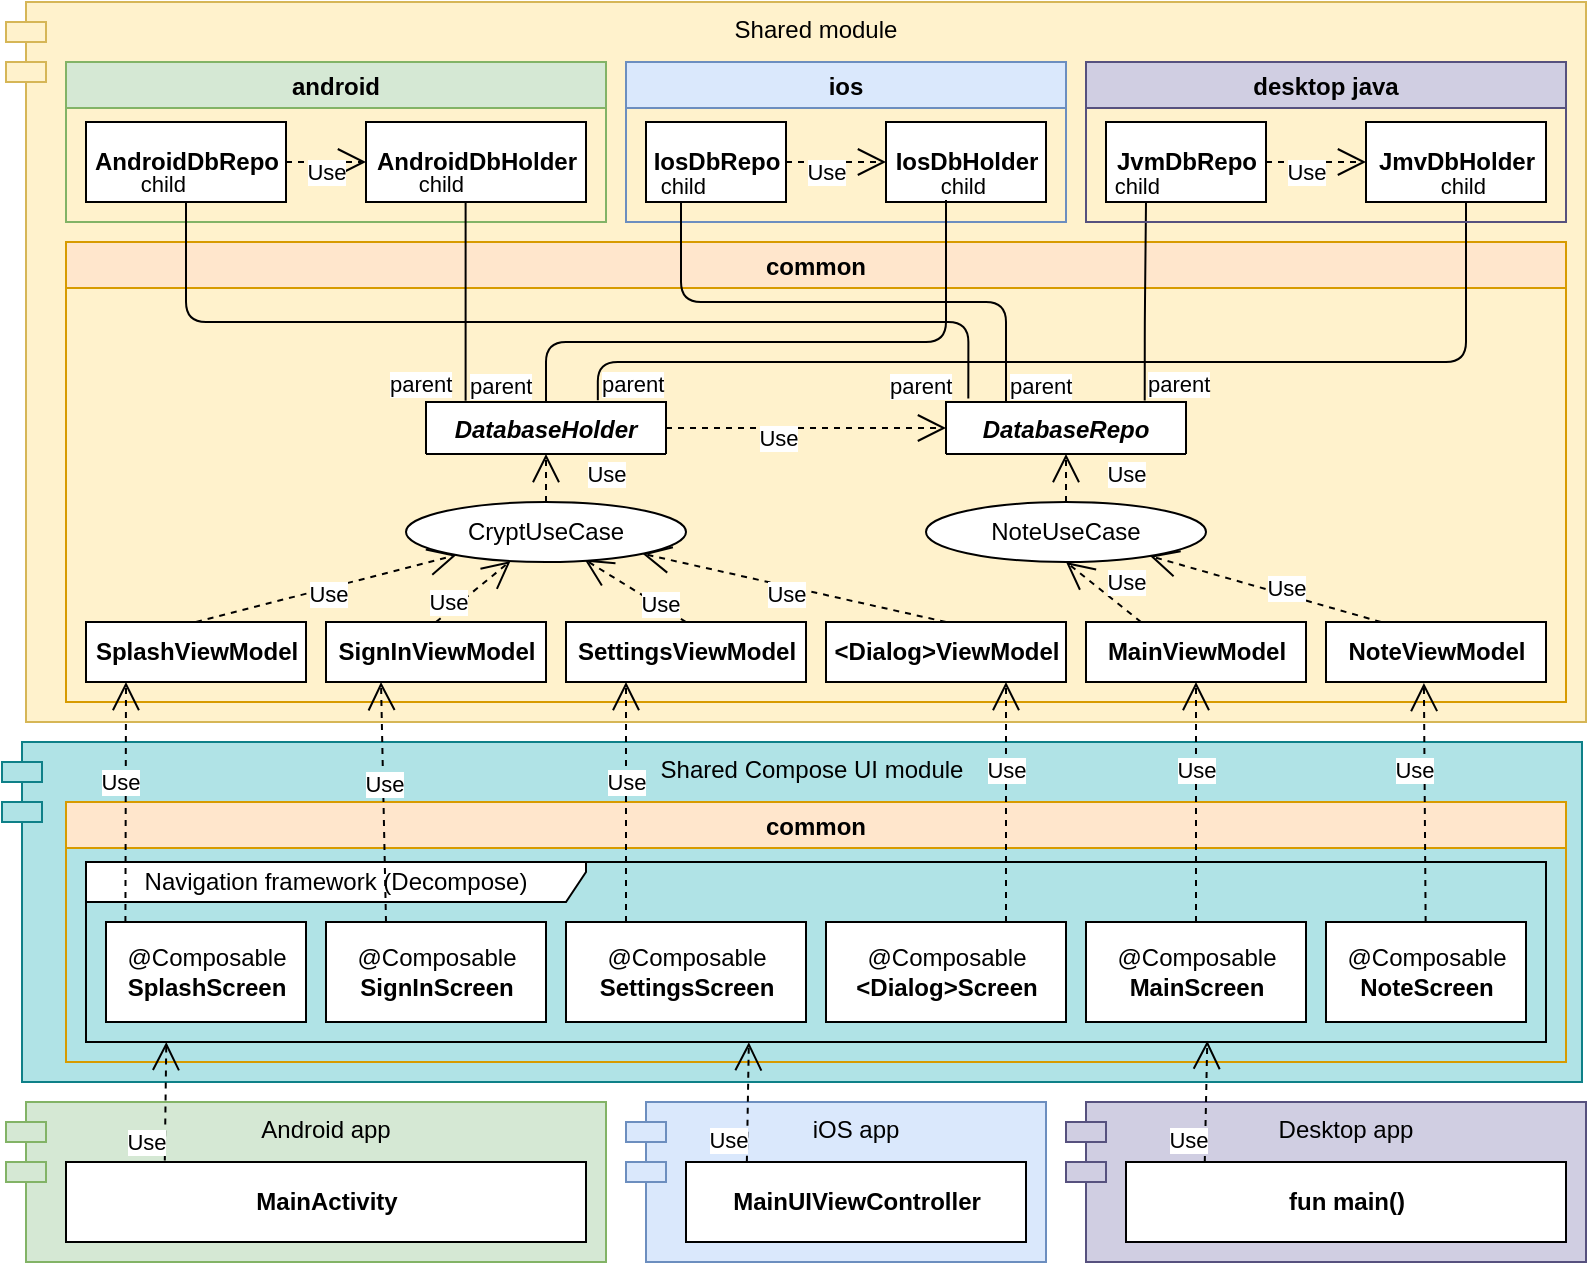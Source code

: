 <mxfile version="20.6.2" type="device"><diagram id="7_m-QgdKIpnmGYBrwB6b" name="Страница 2"><mxGraphModel dx="1073" dy="787" grid="1" gridSize="10" guides="1" tooltips="1" connect="1" arrows="1" fold="1" page="1" pageScale="1" pageWidth="827" pageHeight="1169" math="0" shadow="0"><root><mxCell id="ruG1A3cvqddyioANiLaJ-0"/><mxCell id="ruG1A3cvqddyioANiLaJ-1" value="modules" style="locked=1;" parent="ruG1A3cvqddyioANiLaJ-0"/><mxCell id="ruG1A3cvqddyioANiLaJ-2" value="Shared module" style="shape=module;align=left;spacingLeft=20;align=center;verticalAlign=top;fillColor=#fff2cc;strokeColor=#d6b656;" parent="ruG1A3cvqddyioANiLaJ-1" vertex="1"><mxGeometry x="20" y="30" width="790" height="360" as="geometry"/></mxCell><mxCell id="ruG1A3cvqddyioANiLaJ-3" value="Android app" style="shape=module;align=left;spacingLeft=20;align=center;verticalAlign=top;fillColor=#d5e8d4;strokeColor=#82b366;" parent="ruG1A3cvqddyioANiLaJ-1" vertex="1"><mxGeometry x="20" y="580" width="300" height="80" as="geometry"/></mxCell><mxCell id="ruG1A3cvqddyioANiLaJ-4" value="iOS app" style="shape=module;align=left;spacingLeft=20;align=center;verticalAlign=top;fillColor=#dae8fc;strokeColor=#6c8ebf;" parent="ruG1A3cvqddyioANiLaJ-1" vertex="1"><mxGeometry x="330" y="580" width="210" height="80" as="geometry"/></mxCell><mxCell id="3NPEx8QrJPj8t8m_CRFo-8" value="Shared Compose UI module" style="shape=module;align=left;spacingLeft=20;align=center;verticalAlign=top;fillColor=#b0e3e6;strokeColor=#0e8088;" parent="ruG1A3cvqddyioANiLaJ-1" vertex="1"><mxGeometry x="18" y="400" width="790" height="170" as="geometry"/></mxCell><mxCell id="3NPEx8QrJPj8t8m_CRFo-30" value="Desktop app" style="shape=module;align=left;spacingLeft=20;align=center;verticalAlign=top;fillColor=#d0cee2;strokeColor=#56517e;" parent="ruG1A3cvqddyioANiLaJ-1" vertex="1"><mxGeometry x="550" y="580" width="260" height="80" as="geometry"/></mxCell><mxCell id="ruG1A3cvqddyioANiLaJ-19" value="sourceSets" style="locked=1;" parent="ruG1A3cvqddyioANiLaJ-0"/><mxCell id="ruG1A3cvqddyioANiLaJ-20" value="common" style="swimlane;fillColor=#ffe6cc;strokeColor=#d79b00;" parent="ruG1A3cvqddyioANiLaJ-19" vertex="1"><mxGeometry x="50" y="150" width="750" height="230" as="geometry"/></mxCell><mxCell id="3NPEx8QrJPj8t8m_CRFo-13" value="" style="endArrow=none;html=1;edgeStyle=orthogonalEdgeStyle;exitX=0.716;exitY=-0.036;exitDx=0;exitDy=0;exitPerimeter=0;" parent="ruG1A3cvqddyioANiLaJ-20" source="qVzjeRIyRsdHClNP6558-0" edge="1"><mxGeometry relative="1" as="geometry"><mxPoint x="520.0" y="20" as="sourcePoint"/><mxPoint x="700" y="-20" as="targetPoint"/><Array as="points"><mxPoint x="266" y="60"/><mxPoint x="700" y="60"/></Array></mxGeometry></mxCell><mxCell id="3NPEx8QrJPj8t8m_CRFo-14" value="parent" style="edgeLabel;resizable=0;html=1;align=left;verticalAlign=bottom;" parent="3NPEx8QrJPj8t8m_CRFo-13" connectable="0" vertex="1"><mxGeometry x="-1" relative="1" as="geometry"/></mxCell><mxCell id="3NPEx8QrJPj8t8m_CRFo-15" value="child" style="edgeLabel;resizable=0;html=1;align=right;verticalAlign=bottom;" parent="3NPEx8QrJPj8t8m_CRFo-13" connectable="0" vertex="1"><mxGeometry x="1" relative="1" as="geometry"><mxPoint y="1" as="offset"/></mxGeometry></mxCell><mxCell id="3NPEx8QrJPj8t8m_CRFo-16" value="" style="endArrow=none;html=1;edgeStyle=orthogonalEdgeStyle;entryX=0.25;entryY=1;entryDx=0;entryDy=0;exitX=0.828;exitY=-0.027;exitDx=0;exitDy=0;exitPerimeter=0;" parent="ruG1A3cvqddyioANiLaJ-20" source="n4Dbmzj75wJ712Qw9POo-0" target="3NPEx8QrJPj8t8m_CRFo-10" edge="1"><mxGeometry relative="1" as="geometry"><mxPoint x="290.004" y="100" as="sourcePoint"/><mxPoint x="370.004" y="-20" as="targetPoint"/><Array as="points"><mxPoint x="539" y="40"/><mxPoint x="540" y="40"/></Array></mxGeometry></mxCell><mxCell id="3NPEx8QrJPj8t8m_CRFo-17" value="parent" style="edgeLabel;resizable=0;html=1;align=left;verticalAlign=bottom;" parent="3NPEx8QrJPj8t8m_CRFo-16" connectable="0" vertex="1"><mxGeometry x="-1" relative="1" as="geometry"/></mxCell><mxCell id="cFyYr_J4o9AGeiAltCq_-0" value="parent" style="edgeLabel;resizable=0;html=1;align=left;verticalAlign=bottom;" connectable="0" vertex="1" parent="3NPEx8QrJPj8t8m_CRFo-16"><mxGeometry x="-1" relative="1" as="geometry"><mxPoint x="-129" y="1" as="offset"/></mxGeometry></mxCell><mxCell id="cFyYr_J4o9AGeiAltCq_-1" value="parent" style="edgeLabel;resizable=0;html=1;align=left;verticalAlign=bottom;" connectable="0" vertex="1" parent="3NPEx8QrJPj8t8m_CRFo-16"><mxGeometry x="-1" relative="1" as="geometry"><mxPoint x="-69" y="1" as="offset"/></mxGeometry></mxCell><mxCell id="qVzjeRIyRsdHClNP6558-59" value="NoteUseCase" style="ellipse;whiteSpace=wrap;html=1;" parent="ruG1A3cvqddyioANiLaJ-20" vertex="1"><mxGeometry x="430" y="130" width="140" height="30" as="geometry"/></mxCell><mxCell id="3NPEx8QrJPj8t8m_CRFo-11" value="&lt;b&gt;JmvDbHolder&lt;/b&gt;" style="html=1;" parent="ruG1A3cvqddyioANiLaJ-20" vertex="1"><mxGeometry x="650" y="-60" width="90" height="40" as="geometry"/></mxCell><mxCell id="ruG1A3cvqddyioANiLaJ-21" value="android" style="swimlane;fillColor=#d5e8d4;strokeColor=#82b366;" parent="ruG1A3cvqddyioANiLaJ-19" vertex="1"><mxGeometry x="50" y="60" width="270" height="80" as="geometry"/></mxCell><mxCell id="ruG1A3cvqddyioANiLaJ-22" value="ios" style="swimlane;fillColor=#dae8fc;strokeColor=#6c8ebf;" parent="ruG1A3cvqddyioANiLaJ-19" vertex="1"><mxGeometry x="330" y="60" width="220" height="80" as="geometry"/></mxCell><mxCell id="qVzjeRIyRsdHClNP6558-25" value="&lt;b&gt;IosDbRepo&lt;/b&gt;" style="html=1;" parent="ruG1A3cvqddyioANiLaJ-22" vertex="1"><mxGeometry x="10" y="30" width="70" height="40" as="geometry"/></mxCell><mxCell id="qVzjeRIyRsdHClNP6558-26" value="&lt;b&gt;IosDbHolder&lt;/b&gt;" style="html=1;" parent="ruG1A3cvqddyioANiLaJ-22" vertex="1"><mxGeometry x="130" y="30" width="80" height="40" as="geometry"/></mxCell><mxCell id="qVzjeRIyRsdHClNP6558-27" value="Use" style="endArrow=open;endSize=12;dashed=1;html=1;exitX=1;exitY=0.5;exitDx=0;exitDy=0;entryX=0;entryY=0.5;entryDx=0;entryDy=0;" parent="ruG1A3cvqddyioANiLaJ-22" source="qVzjeRIyRsdHClNP6558-25" target="qVzjeRIyRsdHClNP6558-26" edge="1"><mxGeometry x="-0.2" y="-5" width="160" relative="1" as="geometry"><mxPoint x="-50" y="270" as="sourcePoint"/><mxPoint x="110" y="270" as="targetPoint"/><mxPoint as="offset"/></mxGeometry></mxCell><mxCell id="cFyYr_J4o9AGeiAltCq_-16" value="Use" style="endArrow=open;endSize=12;dashed=1;html=1;exitX=1;exitY=0.5;exitDx=0;exitDy=0;entryX=0;entryY=0.5;entryDx=0;entryDy=0;" edge="1" parent="ruG1A3cvqddyioANiLaJ-22" source="qVzjeRIyRsdHClNP6558-0" target="n4Dbmzj75wJ712Qw9POo-0"><mxGeometry x="-0.2" y="-5" width="160" relative="1" as="geometry"><mxPoint x="420" y="105.0" as="sourcePoint"/><mxPoint x="470" y="105.0" as="targetPoint"/><mxPoint as="offset"/></mxGeometry></mxCell><mxCell id="3NPEx8QrJPj8t8m_CRFo-9" value="desktop java" style="swimlane;fillColor=#d0cee2;strokeColor=#56517e;" parent="ruG1A3cvqddyioANiLaJ-19" vertex="1"><mxGeometry x="560" y="60" width="240" height="80" as="geometry"/></mxCell><mxCell id="3NPEx8QrJPj8t8m_CRFo-10" value="&lt;b&gt;JvmDbRepo&lt;/b&gt;" style="html=1;" parent="3NPEx8QrJPj8t8m_CRFo-9" vertex="1"><mxGeometry x="10" y="30" width="80" height="40" as="geometry"/></mxCell><mxCell id="3NPEx8QrJPj8t8m_CRFo-12" value="Use" style="endArrow=open;endSize=12;dashed=1;html=1;exitX=1;exitY=0.5;exitDx=0;exitDy=0;entryX=0;entryY=0.5;entryDx=0;entryDy=0;" parent="ruG1A3cvqddyioANiLaJ-19" source="3NPEx8QrJPj8t8m_CRFo-10" target="3NPEx8QrJPj8t8m_CRFo-11" edge="1"><mxGeometry x="-0.2" y="-5" width="160" relative="1" as="geometry"><mxPoint x="510" y="310" as="sourcePoint"/><mxPoint x="670" y="310" as="targetPoint"/><mxPoint as="offset"/></mxGeometry></mxCell><mxCell id="3NPEx8QrJPj8t8m_CRFo-21" value="common" style="swimlane;fillColor=#ffe6cc;strokeColor=#d79b00;" parent="ruG1A3cvqddyioANiLaJ-19" vertex="1"><mxGeometry x="50" y="430" width="750" height="130" as="geometry"/></mxCell><mxCell id="qVzjeRIyRsdHClNP6558-47" value="@Composable&lt;br&gt;&lt;b&gt;MainScreen&lt;/b&gt;" style="html=1;" parent="3NPEx8QrJPj8t8m_CRFo-21" vertex="1"><mxGeometry x="510" y="60" width="110" height="50" as="geometry"/></mxCell><mxCell id="qVzjeRIyRsdHClNP6558-49" value="@Composable&lt;br&gt;&lt;b&gt;NoteScreen&lt;/b&gt;" style="html=1;" parent="3NPEx8QrJPj8t8m_CRFo-21" vertex="1"><mxGeometry x="630" y="60" width="100" height="50" as="geometry"/></mxCell><mxCell id="qVzjeRIyRsdHClNP6558-35" value="@Composable&lt;br&gt;&lt;b&gt;SplashScreen&lt;/b&gt;" style="html=1;" parent="3NPEx8QrJPj8t8m_CRFo-21" vertex="1"><mxGeometry x="20" y="60" width="100" height="50" as="geometry"/></mxCell><mxCell id="qVzjeRIyRsdHClNP6558-37" value="@Composable&lt;br&gt;&lt;b&gt;SignInScreen&lt;/b&gt;" style="html=1;" parent="3NPEx8QrJPj8t8m_CRFo-21" vertex="1"><mxGeometry x="130" y="60" width="110" height="50" as="geometry"/></mxCell><mxCell id="qVzjeRIyRsdHClNP6558-51" value="@Composable&lt;br&gt;&lt;b&gt;SettingsScreen&lt;/b&gt;" style="html=1;" parent="3NPEx8QrJPj8t8m_CRFo-21" vertex="1"><mxGeometry x="250" y="60" width="120" height="50" as="geometry"/></mxCell><mxCell id="3NPEx8QrJPj8t8m_CRFo-19" value="@Composable&lt;br&gt;&lt;b&gt;&amp;lt;Dialog&amp;gt;Screen&lt;/b&gt;" style="html=1;" parent="3NPEx8QrJPj8t8m_CRFo-21" vertex="1"><mxGeometry x="380" y="60" width="120" height="50" as="geometry"/></mxCell><mxCell id="cFyYr_J4o9AGeiAltCq_-11" value="Navigation framework (Decompose)" style="shape=umlFrame;whiteSpace=wrap;html=1;width=250;height=20;" vertex="1" parent="3NPEx8QrJPj8t8m_CRFo-21"><mxGeometry x="10" y="30" width="730" height="90" as="geometry"/></mxCell><mxCell id="ruG1A3cvqddyioANiLaJ-23" value="classes" style="locked=1;" parent="ruG1A3cvqddyioANiLaJ-0"/><mxCell id="qVzjeRIyRsdHClNP6558-12" value="Use" style="endArrow=open;endSize=12;dashed=1;html=1;entryX=0.5;entryY=1;entryDx=0;entryDy=0;exitX=0.5;exitY=0;exitDx=0;exitDy=0;" parent="ruG1A3cvqddyioANiLaJ-23" source="qVzjeRIyRsdHClNP6558-59" target="n4Dbmzj75wJ712Qw9POo-0" edge="1"><mxGeometry x="0.176" y="-30" width="160" relative="1" as="geometry"><mxPoint x="360" y="329" as="sourcePoint"/><mxPoint x="350" y="240" as="targetPoint"/><mxPoint as="offset"/></mxGeometry></mxCell><mxCell id="qVzjeRIyRsdHClNP6558-16" value="&lt;b&gt;AndroidDbRepo&lt;/b&gt;" style="html=1;" parent="ruG1A3cvqddyioANiLaJ-23" vertex="1"><mxGeometry x="60" y="90" width="100" height="40" as="geometry"/></mxCell><mxCell id="qVzjeRIyRsdHClNP6558-17" value="&lt;b&gt;AndroidDbHolder&lt;/b&gt;" style="html=1;" parent="ruG1A3cvqddyioANiLaJ-23" vertex="1"><mxGeometry x="200" y="90" width="110" height="40" as="geometry"/></mxCell><mxCell id="qVzjeRIyRsdHClNP6558-18" value="Use" style="endArrow=open;endSize=12;dashed=1;html=1;exitX=1;exitY=0.5;exitDx=0;exitDy=0;entryX=0;entryY=0.5;entryDx=0;entryDy=0;" parent="ruG1A3cvqddyioANiLaJ-23" source="qVzjeRIyRsdHClNP6558-16" target="qVzjeRIyRsdHClNP6558-17" edge="1"><mxGeometry y="-5" width="160" relative="1" as="geometry"><mxPoint x="340" y="320" as="sourcePoint"/><mxPoint x="500" y="320" as="targetPoint"/><mxPoint as="offset"/></mxGeometry></mxCell><mxCell id="qVzjeRIyRsdHClNP6558-19" value="" style="endArrow=none;html=1;edgeStyle=orthogonalEdgeStyle;startArrow=none;exitX=0.093;exitY=-0.069;exitDx=0;exitDy=0;exitPerimeter=0;" parent="ruG1A3cvqddyioANiLaJ-23" source="n4Dbmzj75wJ712Qw9POo-0" target="qVzjeRIyRsdHClNP6558-16" edge="1"><mxGeometry relative="1" as="geometry"><mxPoint x="230" y="350" as="sourcePoint"/><mxPoint x="500" y="320" as="targetPoint"/><Array as="points"><mxPoint x="501" y="190"/><mxPoint x="110" y="190"/></Array></mxGeometry></mxCell><mxCell id="qVzjeRIyRsdHClNP6558-21" value="child" style="edgeLabel;resizable=0;html=1;align=right;verticalAlign=bottom;" parent="qVzjeRIyRsdHClNP6558-19" connectable="0" vertex="1"><mxGeometry x="1" relative="1" as="geometry"/></mxCell><mxCell id="qVzjeRIyRsdHClNP6558-22" value="" style="endArrow=none;html=1;edgeStyle=orthogonalEdgeStyle;exitX=0.165;exitY=-0.025;exitDx=0;exitDy=0;exitPerimeter=0;" parent="ruG1A3cvqddyioANiLaJ-23" source="qVzjeRIyRsdHClNP6558-0" target="qVzjeRIyRsdHClNP6558-17" edge="1"><mxGeometry relative="1" as="geometry"><mxPoint x="340" y="320" as="sourcePoint"/><mxPoint x="500" y="320" as="targetPoint"/><Array as="points"><mxPoint x="250" y="165"/><mxPoint x="250" y="165"/></Array></mxGeometry></mxCell><mxCell id="qVzjeRIyRsdHClNP6558-23" value="parent" style="edgeLabel;resizable=0;html=1;align=left;verticalAlign=bottom;" parent="qVzjeRIyRsdHClNP6558-22" connectable="0" vertex="1"><mxGeometry x="-1" relative="1" as="geometry"><mxPoint x="-40" as="offset"/></mxGeometry></mxCell><mxCell id="qVzjeRIyRsdHClNP6558-24" value="child" style="edgeLabel;resizable=0;html=1;align=right;verticalAlign=bottom;" parent="qVzjeRIyRsdHClNP6558-22" connectable="0" vertex="1"><mxGeometry x="1" relative="1" as="geometry"/></mxCell><mxCell id="qVzjeRIyRsdHClNP6558-31" value="" style="endArrow=none;html=1;edgeStyle=orthogonalEdgeStyle;startArrow=none;entryX=0.25;entryY=1;entryDx=0;entryDy=0;" parent="ruG1A3cvqddyioANiLaJ-23" source="n4Dbmzj75wJ712Qw9POo-0" target="qVzjeRIyRsdHClNP6558-25" edge="1"><mxGeometry relative="1" as="geometry"><mxPoint x="570" y="360" as="sourcePoint"/><mxPoint x="500" y="310" as="targetPoint"/><Array as="points"><mxPoint x="520" y="180"/><mxPoint x="358" y="180"/></Array></mxGeometry></mxCell><mxCell id="qVzjeRIyRsdHClNP6558-33" value="child" style="edgeLabel;resizable=0;html=1;align=right;verticalAlign=bottom;" parent="qVzjeRIyRsdHClNP6558-31" connectable="0" vertex="1"><mxGeometry x="1" relative="1" as="geometry"><mxPoint x="13" as="offset"/></mxGeometry></mxCell><mxCell id="cFyYr_J4o9AGeiAltCq_-2" value="child" style="edgeLabel;resizable=0;html=1;align=right;verticalAlign=bottom;" connectable="0" vertex="1" parent="qVzjeRIyRsdHClNP6558-31"><mxGeometry x="1" relative="1" as="geometry"><mxPoint x="403" as="offset"/></mxGeometry></mxCell><mxCell id="cFyYr_J4o9AGeiAltCq_-3" value="child" style="edgeLabel;resizable=0;html=1;align=right;verticalAlign=bottom;" connectable="0" vertex="1" parent="qVzjeRIyRsdHClNP6558-31"><mxGeometry x="1" relative="1" as="geometry"><mxPoint x="240" as="offset"/></mxGeometry></mxCell><mxCell id="qVzjeRIyRsdHClNP6558-34" value="&lt;b&gt;SplashViewModel&lt;/b&gt;" style="html=1;" parent="ruG1A3cvqddyioANiLaJ-23" vertex="1"><mxGeometry x="60" y="340" width="110" height="30" as="geometry"/></mxCell><mxCell id="qVzjeRIyRsdHClNP6558-36" value="&lt;b&gt;SignIn&lt;/b&gt;&lt;b&gt;ViewModel&lt;/b&gt;" style="html=1;" parent="ruG1A3cvqddyioANiLaJ-23" vertex="1"><mxGeometry x="180" y="340" width="110" height="30" as="geometry"/></mxCell><mxCell id="qVzjeRIyRsdHClNP6558-38" value="&lt;b&gt;MainViewModel&lt;/b&gt;" style="html=1;" parent="ruG1A3cvqddyioANiLaJ-23" vertex="1"><mxGeometry x="560" y="340" width="110" height="30" as="geometry"/></mxCell><mxCell id="qVzjeRIyRsdHClNP6558-39" value="&lt;b&gt;MainActivity&lt;/b&gt;" style="html=1;" parent="ruG1A3cvqddyioANiLaJ-23" vertex="1"><mxGeometry x="50" y="610" width="260" height="40" as="geometry"/></mxCell><mxCell id="qVzjeRIyRsdHClNP6558-40" value="Use" style="endArrow=open;endSize=12;dashed=1;html=1;exitX=0.027;exitY=0.333;exitDx=0;exitDy=0;exitPerimeter=0;" parent="ruG1A3cvqddyioANiLaJ-23" source="cFyYr_J4o9AGeiAltCq_-11" edge="1"><mxGeometry x="0.167" y="3" width="160" relative="1" as="geometry"><mxPoint x="143" y="490" as="sourcePoint"/><mxPoint x="80" y="370" as="targetPoint"/><mxPoint as="offset"/><Array as="points"/></mxGeometry></mxCell><mxCell id="qVzjeRIyRsdHClNP6558-41" value="Use" style="endArrow=open;endSize=12;dashed=1;html=1;entryX=0.25;entryY=1;entryDx=0;entryDy=0;" parent="ruG1A3cvqddyioANiLaJ-23" target="qVzjeRIyRsdHClNP6558-36" edge="1"><mxGeometry x="0.159" width="160" relative="1" as="geometry"><mxPoint x="210" y="490" as="sourcePoint"/><mxPoint x="490" y="680" as="targetPoint"/><mxPoint as="offset"/></mxGeometry></mxCell><mxCell id="qVzjeRIyRsdHClNP6558-43" value="Use" style="endArrow=open;endSize=12;dashed=1;html=1;exitX=0.5;exitY=0;exitDx=0;exitDy=0;" parent="ruG1A3cvqddyioANiLaJ-23" source="qVzjeRIyRsdHClNP6558-34" target="qVzjeRIyRsdHClNP6558-58" edge="1"><mxGeometry x="0.004" y="-3" width="160" relative="1" as="geometry"><mxPoint x="330" y="490" as="sourcePoint"/><mxPoint x="140" y="370" as="targetPoint"/><mxPoint as="offset"/></mxGeometry></mxCell><mxCell id="qVzjeRIyRsdHClNP6558-44" value="Use" style="endArrow=open;endSize=12;dashed=1;html=1;exitX=0.5;exitY=0;exitDx=0;exitDy=0;" parent="ruG1A3cvqddyioANiLaJ-23" source="qVzjeRIyRsdHClNP6558-36" target="qVzjeRIyRsdHClNP6558-58" edge="1"><mxGeometry x="-0.555" y="4" width="160" relative="1" as="geometry"><mxPoint x="330" y="420" as="sourcePoint"/><mxPoint x="490" y="420" as="targetPoint"/><mxPoint as="offset"/></mxGeometry></mxCell><mxCell id="qVzjeRIyRsdHClNP6558-45" value="Use" style="endArrow=open;endSize=12;dashed=1;html=1;exitX=0.25;exitY=0;exitDx=0;exitDy=0;entryX=0.5;entryY=1;entryDx=0;entryDy=0;" parent="ruG1A3cvqddyioANiLaJ-23" source="qVzjeRIyRsdHClNP6558-38" target="qVzjeRIyRsdHClNP6558-59" edge="1"><mxGeometry x="-0.236" y="-11" width="160" relative="1" as="geometry"><mxPoint x="330" y="420" as="sourcePoint"/><mxPoint x="490" y="420" as="targetPoint"/><mxPoint as="offset"/></mxGeometry></mxCell><mxCell id="qVzjeRIyRsdHClNP6558-46" value="&lt;b&gt;NoteViewModel&lt;/b&gt;" style="html=1;" parent="ruG1A3cvqddyioANiLaJ-23" vertex="1"><mxGeometry x="680" y="340" width="110" height="30" as="geometry"/></mxCell><mxCell id="qVzjeRIyRsdHClNP6558-50" value="&lt;b&gt;SettingsViewModel&lt;/b&gt;" style="html=1;" parent="ruG1A3cvqddyioANiLaJ-23" vertex="1"><mxGeometry x="300" y="340" width="120" height="30" as="geometry"/></mxCell><mxCell id="qVzjeRIyRsdHClNP6558-52" value="Use" style="endArrow=open;endSize=12;dashed=1;html=1;exitX=0.5;exitY=0;exitDx=0;exitDy=0;entryX=0.5;entryY=1;entryDx=0;entryDy=0;" parent="ruG1A3cvqddyioANiLaJ-23" source="qVzjeRIyRsdHClNP6558-47" target="qVzjeRIyRsdHClNP6558-38" edge="1"><mxGeometry x="0.273" width="160" relative="1" as="geometry"><mxPoint x="360" y="540" as="sourcePoint"/><mxPoint x="520" y="540" as="targetPoint"/><mxPoint as="offset"/></mxGeometry></mxCell><mxCell id="qVzjeRIyRsdHClNP6558-53" value="Use" style="endArrow=open;endSize=12;dashed=1;html=1;entryX=0.445;entryY=1.016;entryDx=0;entryDy=0;entryPerimeter=0;" parent="ruG1A3cvqddyioANiLaJ-23" source="qVzjeRIyRsdHClNP6558-49" target="qVzjeRIyRsdHClNP6558-46" edge="1"><mxGeometry x="0.273" y="5" width="160" relative="1" as="geometry"><mxPoint x="360" y="540" as="sourcePoint"/><mxPoint x="520" y="540" as="targetPoint"/><mxPoint as="offset"/></mxGeometry></mxCell><mxCell id="qVzjeRIyRsdHClNP6558-54" value="Use" style="endArrow=open;endSize=12;dashed=1;html=1;exitX=0.25;exitY=0;exitDx=0;exitDy=0;entryX=0.25;entryY=1;entryDx=0;entryDy=0;" parent="ruG1A3cvqddyioANiLaJ-23" source="qVzjeRIyRsdHClNP6558-51" target="qVzjeRIyRsdHClNP6558-50" edge="1"><mxGeometry x="0.167" width="160" relative="1" as="geometry"><mxPoint x="340" y="550" as="sourcePoint"/><mxPoint x="500" y="550" as="targetPoint"/><mxPoint as="offset"/><Array as="points"/></mxGeometry></mxCell><mxCell id="qVzjeRIyRsdHClNP6558-55" value="Use" style="endArrow=open;endSize=12;dashed=1;html=1;exitX=0.25;exitY=0;exitDx=0;exitDy=0;" parent="ruG1A3cvqddyioANiLaJ-23" source="qVzjeRIyRsdHClNP6558-46" target="qVzjeRIyRsdHClNP6558-59" edge="1"><mxGeometry x="-0.161" y="-3" width="160" relative="1" as="geometry"><mxPoint x="340" y="530" as="sourcePoint"/><mxPoint x="500" y="530" as="targetPoint"/><mxPoint as="offset"/></mxGeometry></mxCell><mxCell id="qVzjeRIyRsdHClNP6558-56" value="Use" style="endArrow=open;endSize=12;dashed=1;html=1;exitX=0.5;exitY=0;exitDx=0;exitDy=0;entryX=0.638;entryY=0.959;entryDx=0;entryDy=0;entryPerimeter=0;" parent="ruG1A3cvqddyioANiLaJ-23" source="qVzjeRIyRsdHClNP6558-50" target="qVzjeRIyRsdHClNP6558-58" edge="1"><mxGeometry x="-0.462" y="-1" width="160" relative="1" as="geometry"><mxPoint x="340" y="530" as="sourcePoint"/><mxPoint x="500" y="530" as="targetPoint"/><mxPoint as="offset"/></mxGeometry></mxCell><mxCell id="qVzjeRIyRsdHClNP6558-57" value="Use" style="endArrow=open;endSize=12;dashed=1;html=1;entryX=0.5;entryY=1;entryDx=0;entryDy=0;exitX=0.5;exitY=0;exitDx=0;exitDy=0;" parent="ruG1A3cvqddyioANiLaJ-23" source="qVzjeRIyRsdHClNP6558-58" target="qVzjeRIyRsdHClNP6558-0" edge="1"><mxGeometry x="0.176" y="-30" width="160" relative="1" as="geometry"><mxPoint x="340" y="390" as="sourcePoint"/><mxPoint x="500" y="390" as="targetPoint"/><mxPoint as="offset"/></mxGeometry></mxCell><mxCell id="qVzjeRIyRsdHClNP6558-58" value="CryptUseCase" style="ellipse;whiteSpace=wrap;html=1;" parent="ruG1A3cvqddyioANiLaJ-23" vertex="1"><mxGeometry x="220" y="280" width="140" height="30" as="geometry"/></mxCell><mxCell id="3NPEx8QrJPj8t8m_CRFo-5" value="&lt;b&gt;&amp;lt;Dialog&amp;gt;ViewModel&lt;/b&gt;" style="html=1;" parent="ruG1A3cvqddyioANiLaJ-23" vertex="1"><mxGeometry x="430" y="340" width="120" height="30" as="geometry"/></mxCell><mxCell id="3NPEx8QrJPj8t8m_CRFo-7" value="Use" style="endArrow=open;endSize=12;dashed=1;html=1;exitX=0.5;exitY=0;exitDx=0;exitDy=0;" parent="ruG1A3cvqddyioANiLaJ-23" source="3NPEx8QrJPj8t8m_CRFo-5" target="qVzjeRIyRsdHClNP6558-58" edge="1"><mxGeometry x="0.041" y="4" width="160" relative="1" as="geometry"><mxPoint x="610" y="410" as="sourcePoint"/><mxPoint x="650" y="340" as="targetPoint"/><mxPoint as="offset"/></mxGeometry></mxCell><mxCell id="3NPEx8QrJPj8t8m_CRFo-20" value="Use" style="endArrow=open;endSize=12;dashed=1;html=1;exitX=0.75;exitY=0;exitDx=0;exitDy=0;entryX=0.75;entryY=1;entryDx=0;entryDy=0;" parent="ruG1A3cvqddyioANiLaJ-23" source="3NPEx8QrJPj8t8m_CRFo-19" target="3NPEx8QrJPj8t8m_CRFo-5" edge="1"><mxGeometry x="0.273" width="160" relative="1" as="geometry"><mxPoint x="625" y="490" as="sourcePoint"/><mxPoint x="625" y="430" as="targetPoint"/><mxPoint as="offset"/></mxGeometry></mxCell><mxCell id="n4Dbmzj75wJ712Qw9POo-0" value="DatabaseRepo" style="swimlane;fontStyle=3;align=center;verticalAlign=top;childLayout=stackLayout;horizontal=1;startSize=26;horizontalStack=0;resizeParent=1;resizeParentMax=0;resizeLast=0;collapsible=1;marginBottom=0;" parent="ruG1A3cvqddyioANiLaJ-23" vertex="1" collapsed="1"><mxGeometry x="490" y="230" width="120" height="26" as="geometry"><mxRectangle x="110" y="230" width="160" height="242" as="alternateBounds"/></mxGeometry></mxCell><mxCell id="n4Dbmzj75wJ712Qw9POo-7" value="+ databaseState: PlatformSQLiteState" style="text;strokeColor=none;fillColor=none;align=left;verticalAlign=top;spacingLeft=4;spacingRight=4;overflow=hidden;rotatable=0;points=[[0,0.5],[1,0.5]];portConstraint=eastwest;" parent="n4Dbmzj75wJ712Qw9POo-0" vertex="1"><mxGeometry y="26" width="120" height="26" as="geometry"/></mxCell><mxCell id="n4Dbmzj75wJ712Qw9POo-1" value="+ noteQueries: NoteQueries" style="text;strokeColor=none;fillColor=none;align=left;verticalAlign=top;spacingLeft=4;spacingRight=4;overflow=hidden;rotatable=0;points=[[0,0.5],[1,0.5]];portConstraint=eastwest;" parent="n4Dbmzj75wJ712Qw9POo-0" vertex="1"><mxGeometry y="52" width="120" height="26" as="geometry"/></mxCell><mxCell id="n4Dbmzj75wJ712Qw9POo-11" value="+ relaunchFlowEmitter: (() -&gt; Unit)?" style="text;strokeColor=none;fillColor=none;align=left;verticalAlign=top;spacingLeft=4;spacingRight=4;overflow=hidden;rotatable=0;points=[[0,0.5],[1,0.5]];portConstraint=eastwest;" parent="n4Dbmzj75wJ712Qw9POo-0" vertex="1"><mxGeometry y="78" width="120" height="26" as="geometry"/></mxCell><mxCell id="n4Dbmzj75wJ712Qw9POo-2" value="" style="line;strokeWidth=1;fillColor=none;align=left;verticalAlign=middle;spacingTop=-1;spacingLeft=3;spacingRight=3;rotatable=0;labelPosition=right;points=[];portConstraint=eastwest;" parent="n4Dbmzj75wJ712Qw9POo-0" vertex="1"><mxGeometry y="104" width="120" height="8" as="geometry"/></mxCell><mxCell id="n4Dbmzj75wJ712Qw9POo-3" value="+ buildDatabaseInstanceIfNeed(passphrase): DatabaseHolder" style="text;strokeColor=none;fillColor=none;align=left;verticalAlign=top;spacingLeft=4;spacingRight=4;overflow=hidden;rotatable=0;points=[[0,0.5],[1,0.5]];portConstraint=eastwest;" parent="n4Dbmzj75wJ712Qw9POo-0" vertex="1"><mxGeometry y="112" width="120" height="26" as="geometry"/></mxCell><mxCell id="n4Dbmzj75wJ712Qw9POo-9" value="+ decrypt(oldPass: CharSequence)" style="text;strokeColor=none;fillColor=none;align=left;verticalAlign=top;spacingLeft=4;spacingRight=4;overflow=hidden;rotatable=0;points=[[0,0.5],[1,0.5]];portConstraint=eastwest;" parent="n4Dbmzj75wJ712Qw9POo-0" vertex="1"><mxGeometry y="138" width="120" height="26" as="geometry"/></mxCell><mxCell id="n4Dbmzj75wJ712Qw9POo-6" value="+ rekey(oldPass: CharSequence, newPass: CharSequence)" style="text;strokeColor=none;fillColor=none;align=left;verticalAlign=top;spacingLeft=4;spacingRight=4;overflow=hidden;rotatable=0;points=[[0,0.5],[1,0.5]];portConstraint=eastwest;" parent="n4Dbmzj75wJ712Qw9POo-0" vertex="1"><mxGeometry y="164" width="120" height="26" as="geometry"/></mxCell><mxCell id="n4Dbmzj75wJ712Qw9POo-8" value="+ encrypt(newPass: CharSequence)" style="text;strokeColor=none;fillColor=none;align=left;verticalAlign=top;spacingLeft=4;spacingRight=4;overflow=hidden;rotatable=0;points=[[0,0.5],[1,0.5]];portConstraint=eastwest;" parent="n4Dbmzj75wJ712Qw9POo-0" vertex="1"><mxGeometry y="190" width="120" height="26" as="geometry"/></mxCell><mxCell id="n4Dbmzj75wJ712Qw9POo-5" value="+ closeDatabase()" style="text;strokeColor=none;fillColor=none;align=left;verticalAlign=top;spacingLeft=4;spacingRight=4;overflow=hidden;rotatable=0;points=[[0,0.5],[1,0.5]];portConstraint=eastwest;" parent="n4Dbmzj75wJ712Qw9POo-0" vertex="1"><mxGeometry y="216" width="120" height="26" as="geometry"/></mxCell><mxCell id="qVzjeRIyRsdHClNP6558-0" value="DatabaseHolder" style="swimlane;fontStyle=3;align=center;verticalAlign=top;childLayout=stackLayout;horizontal=1;startSize=26;horizontalStack=0;resizeParent=1;resizeParentMax=0;resizeLast=0;collapsible=1;marginBottom=0;" parent="ruG1A3cvqddyioANiLaJ-23" vertex="1" collapsed="1"><mxGeometry x="230" y="230" width="120" height="26" as="geometry"><mxRectangle x="530" y="230" width="160" height="138" as="alternateBounds"/></mxGeometry></mxCell><mxCell id="qVzjeRIyRsdHClNP6558-4" value="+ driver: SqlDriver" style="text;strokeColor=none;fillColor=none;align=left;verticalAlign=top;spacingLeft=4;spacingRight=4;overflow=hidden;rotatable=0;points=[[0,0.5],[1,0.5]];portConstraint=eastwest;" parent="qVzjeRIyRsdHClNP6558-0" vertex="1"><mxGeometry y="26" width="120" height="26" as="geometry"/></mxCell><mxCell id="qVzjeRIyRsdHClNP6558-5" value="+ noteDb: NoteDb" style="text;strokeColor=none;fillColor=none;align=left;verticalAlign=top;spacingLeft=4;spacingRight=4;overflow=hidden;rotatable=0;points=[[0,0.5],[1,0.5]];portConstraint=eastwest;" parent="qVzjeRIyRsdHClNP6558-0" vertex="1"><mxGeometry y="52" width="120" height="26" as="geometry"/></mxCell><mxCell id="qVzjeRIyRsdHClNP6558-1" value="+ noteQueries: NoteQueries" style="text;strokeColor=none;fillColor=none;align=left;verticalAlign=top;spacingLeft=4;spacingRight=4;overflow=hidden;rotatable=0;points=[[0,0.5],[1,0.5]];portConstraint=eastwest;" parent="qVzjeRIyRsdHClNP6558-0" vertex="1"><mxGeometry y="78" width="120" height="26" as="geometry"/></mxCell><mxCell id="qVzjeRIyRsdHClNP6558-2" value="" style="line;strokeWidth=1;fillColor=none;align=left;verticalAlign=middle;spacingTop=-1;spacingLeft=3;spacingRight=3;rotatable=0;labelPosition=right;points=[];portConstraint=eastwest;" parent="qVzjeRIyRsdHClNP6558-0" vertex="1"><mxGeometry y="104" width="120" height="8" as="geometry"/></mxCell><mxCell id="qVzjeRIyRsdHClNP6558-3" value="+ close()" style="text;strokeColor=none;fillColor=none;align=left;verticalAlign=top;spacingLeft=4;spacingRight=4;overflow=hidden;rotatable=0;points=[[0,0.5],[1,0.5]];portConstraint=eastwest;" parent="qVzjeRIyRsdHClNP6558-0" vertex="1"><mxGeometry y="112" width="120" height="26" as="geometry"/></mxCell><mxCell id="cFyYr_J4o9AGeiAltCq_-4" value="&lt;b&gt;MainUIViewController&lt;/b&gt;" style="html=1;" vertex="1" parent="ruG1A3cvqddyioANiLaJ-23"><mxGeometry x="360" y="610" width="170" height="40" as="geometry"/></mxCell><mxCell id="cFyYr_J4o9AGeiAltCq_-5" value="&lt;b&gt;fun main()&lt;/b&gt;" style="html=1;" vertex="1" parent="ruG1A3cvqddyioANiLaJ-23"><mxGeometry x="580" y="610" width="220" height="40" as="geometry"/></mxCell><mxCell id="cFyYr_J4o9AGeiAltCq_-7" value="Use" style="endArrow=open;endSize=12;dashed=1;html=1;exitX=0.19;exitY=-0.018;exitDx=0;exitDy=0;exitPerimeter=0;entryX=0.055;entryY=1;entryDx=0;entryDy=0;entryPerimeter=0;" edge="1" parent="ruG1A3cvqddyioANiLaJ-23" source="qVzjeRIyRsdHClNP6558-39" target="cFyYr_J4o9AGeiAltCq_-11"><mxGeometry x="-0.691" y="10" width="160" relative="1" as="geometry"><mxPoint x="100" y="810" as="sourcePoint"/><mxPoint x="106.21" y="570.0" as="targetPoint"/><mxPoint as="offset"/></mxGeometry></mxCell><mxCell id="cFyYr_J4o9AGeiAltCq_-9" value="Use" style="endArrow=open;endSize=12;dashed=1;html=1;exitX=0.179;exitY=-0.002;exitDx=0;exitDy=0;exitPerimeter=0;entryX=0.454;entryY=1.001;entryDx=0;entryDy=0;entryPerimeter=0;" edge="1" parent="ruG1A3cvqddyioANiLaJ-23" source="cFyYr_J4o9AGeiAltCq_-4" target="cFyYr_J4o9AGeiAltCq_-11"><mxGeometry x="-0.649" y="10" width="160" relative="1" as="geometry"><mxPoint x="390" y="817.6" as="sourcePoint"/><mxPoint x="390" y="570" as="targetPoint"/><mxPoint as="offset"/></mxGeometry></mxCell><mxCell id="cFyYr_J4o9AGeiAltCq_-10" value="Use" style="endArrow=open;endSize=12;dashed=1;html=1;exitX=0.179;exitY=0;exitDx=0;exitDy=0;exitPerimeter=0;entryX=0.768;entryY=0.993;entryDx=0;entryDy=0;entryPerimeter=0;" edge="1" parent="ruG1A3cvqddyioANiLaJ-23" source="cFyYr_J4o9AGeiAltCq_-5" target="cFyYr_J4o9AGeiAltCq_-11"><mxGeometry x="-0.641" y="9" width="160" relative="1" as="geometry"><mxPoint x="620.0" y="799.9" as="sourcePoint"/><mxPoint x="620" y="570" as="targetPoint"/><mxPoint as="offset"/></mxGeometry></mxCell><mxCell id="cFyYr_J4o9AGeiAltCq_-20" value="" style="endArrow=none;html=1;edgeStyle=orthogonalEdgeStyle;exitX=0.5;exitY=0;exitDx=0;exitDy=0;" edge="1" parent="ruG1A3cvqddyioANiLaJ-23" source="qVzjeRIyRsdHClNP6558-0"><mxGeometry relative="1" as="geometry"><mxPoint x="259.8" y="219.35" as="sourcePoint"/><mxPoint x="490" y="120" as="targetPoint"/><Array as="points"><mxPoint x="290" y="200"/><mxPoint x="490" y="200"/></Array></mxGeometry></mxCell><mxCell id="cFyYr_J4o9AGeiAltCq_-21" value="parent" style="edgeLabel;resizable=0;html=1;align=left;verticalAlign=bottom;" connectable="0" vertex="1" parent="cFyYr_J4o9AGeiAltCq_-20"><mxGeometry x="-1" relative="1" as="geometry"><mxPoint x="-40" as="offset"/></mxGeometry></mxCell><mxCell id="cFyYr_J4o9AGeiAltCq_-22" value="child" style="edgeLabel;resizable=0;html=1;align=right;verticalAlign=bottom;" connectable="0" vertex="1" parent="cFyYr_J4o9AGeiAltCq_-20"><mxGeometry x="1" relative="1" as="geometry"><mxPoint x="20" y="10" as="offset"/></mxGeometry></mxCell></root></mxGraphModel></diagram></mxfile>